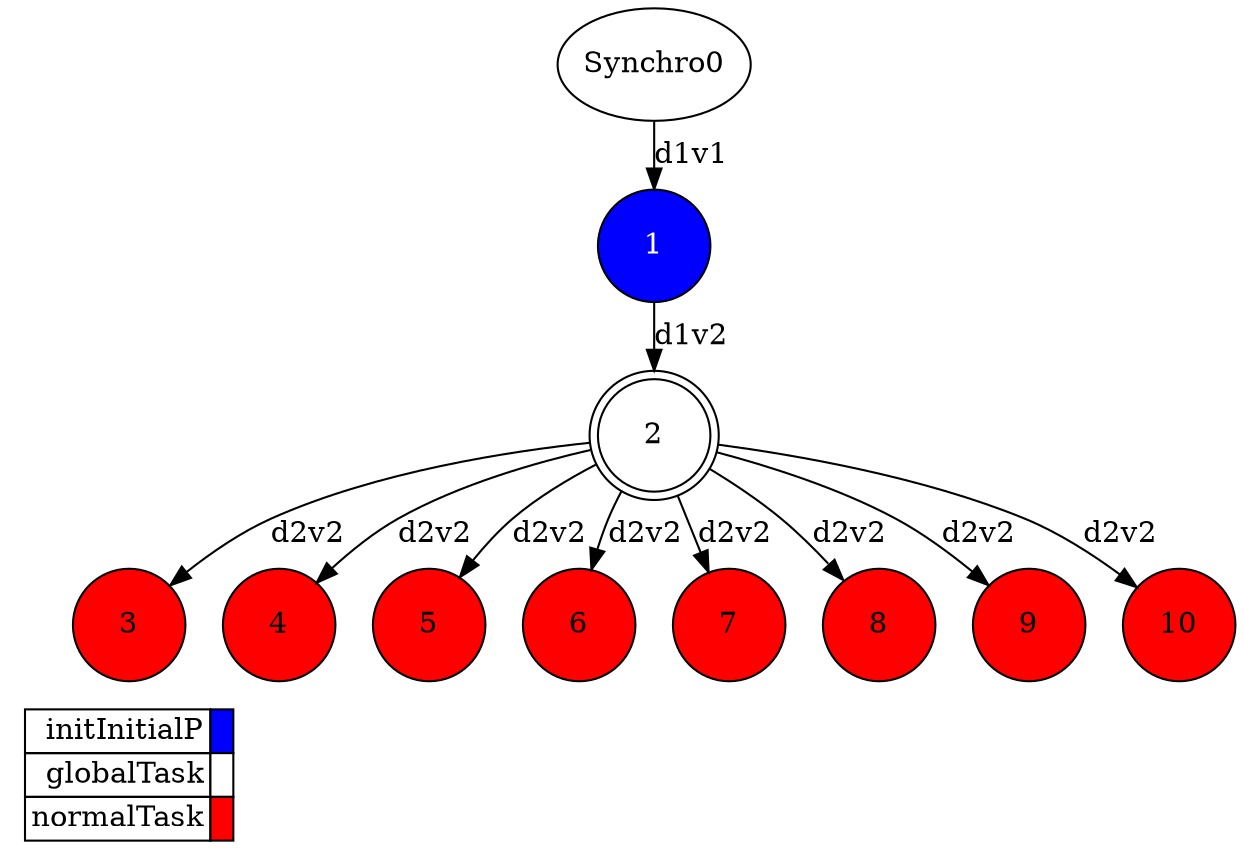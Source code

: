 digraph {
  rankdir=TB;
  labeljust="l";
  subgraph dependence_graph {
    ranksep=0.20;
    node[height=0.75];

1[shape=circle, style=filled fillcolor="#0000ff" fontcolor="#ffffff"];
Synchro0 -> 1[ label="d1v1" ];
2[shape=doublecircle, style=filled fillcolor="#ffffff" fontcolor="#000000"];
1 -> 2[ label="d1v2" ];
3[shape=circle, style=filled fillcolor="#ff0000" fontcolor="#000000"];
2 -> 3[ label="d2v2" ];
4[shape=circle, style=filled fillcolor="#ff0000" fontcolor="#000000"];
2 -> 4[ label="d2v2" ];
5[shape=circle, style=filled fillcolor="#ff0000" fontcolor="#000000"];
2 -> 5[ label="d2v2" ];
6[shape=circle, style=filled fillcolor="#ff0000" fontcolor="#000000"];
2 -> 6[ label="d2v2" ];
7[shape=circle, style=filled fillcolor="#ff0000" fontcolor="#000000"];
2 -> 7[ label="d2v2" ];
8[shape=circle, style=filled fillcolor="#ff0000" fontcolor="#000000"];
2 -> 8[ label="d2v2" ];
9[shape=circle, style=filled fillcolor="#ff0000" fontcolor="#000000"];
2 -> 9[ label="d2v2" ];
10[shape=circle, style=filled fillcolor="#ff0000" fontcolor="#000000"];
2 -> 10[ label="d2v2" ];  }
  subgraph legend {
    rank=sink;
    node [shape=plaintext, height=0.75];
    ranksep=0.20;
    label = "Legend";
    key [label=<
      <table border="0" cellpadding="2" cellspacing="0" cellborder="1">
<tr>
<td align="right">initInitialP</td>
<td bgcolor="#0000ff">&nbsp;</td>
</tr>
<tr>
<td align="right">globalTask</td>
<td bgcolor="#ffffff">&nbsp;</td>
</tr>
<tr>
<td align="right">normalTask</td>
<td bgcolor="#ff0000">&nbsp;</td>
</tr>
      </table>
    >]
  }
}
